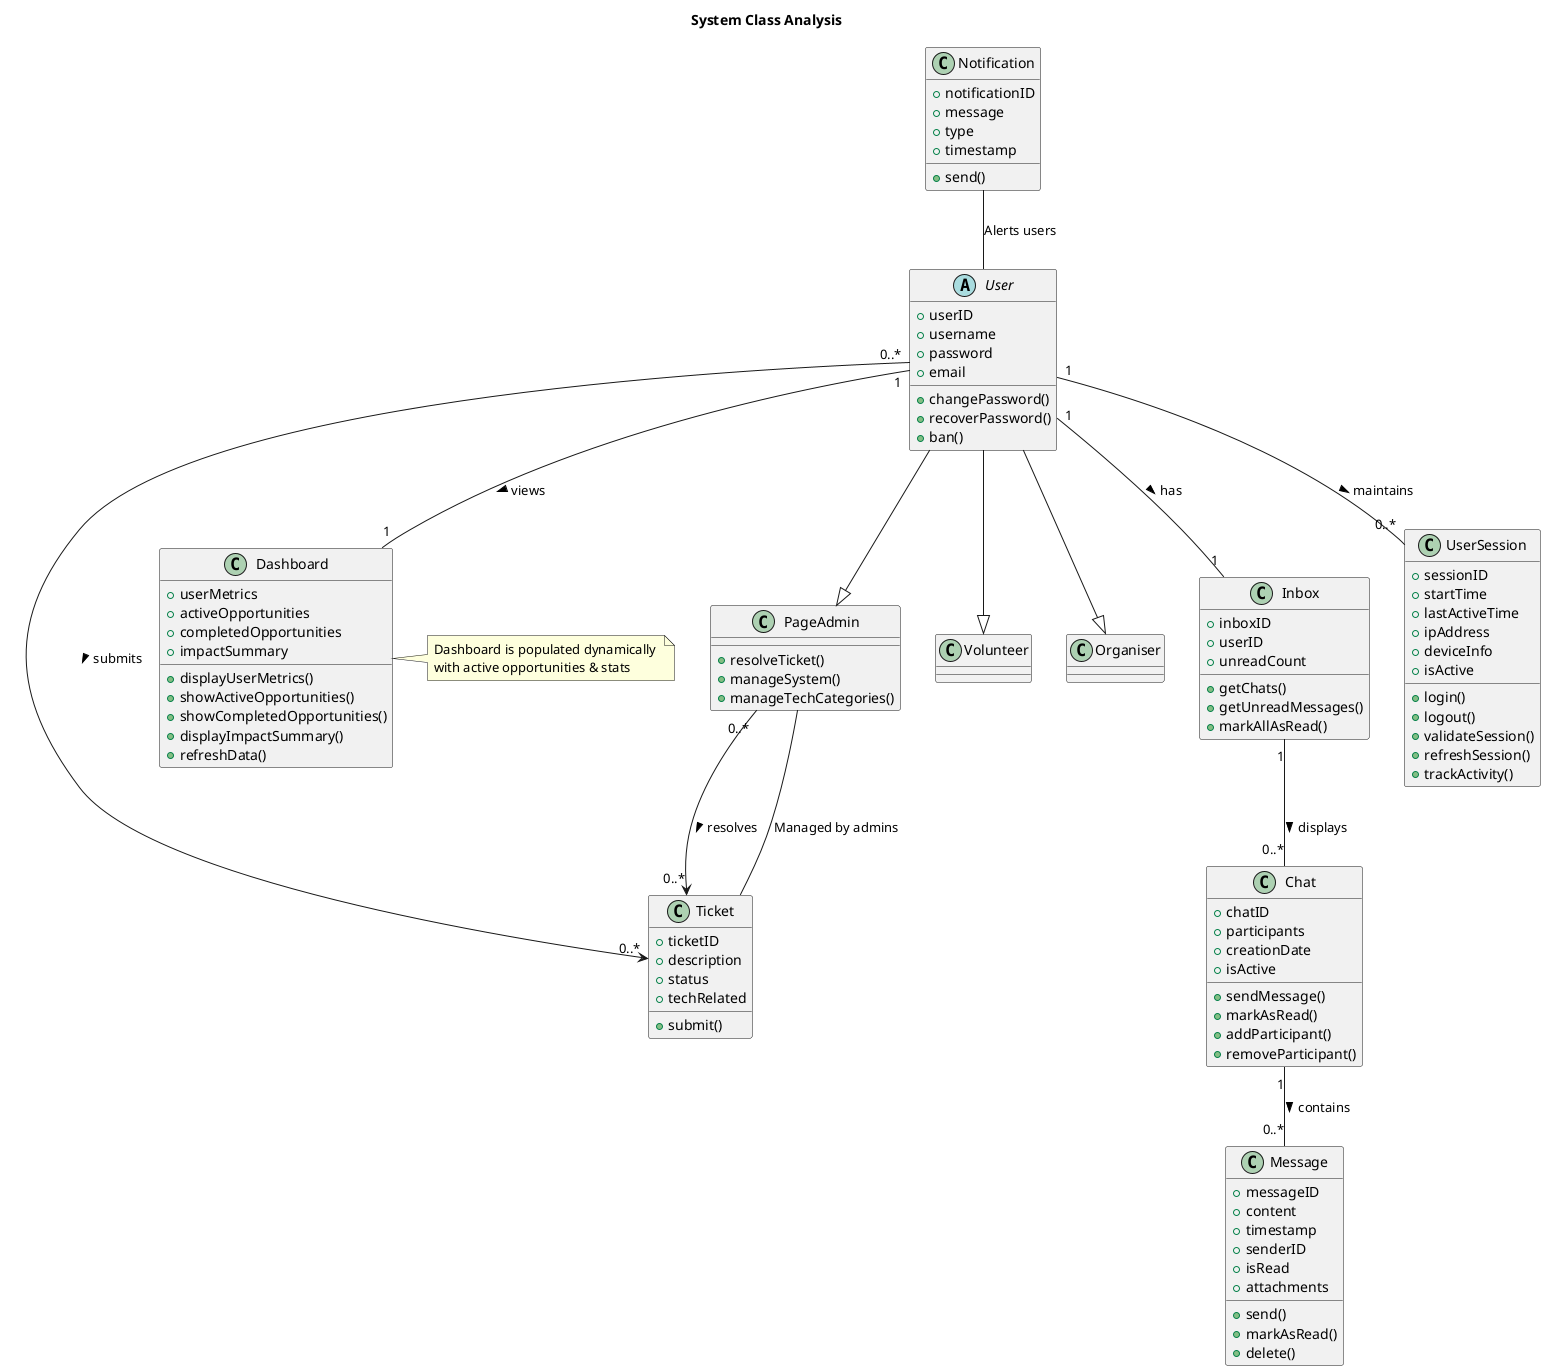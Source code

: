 @startuml
title System Class Analysis

abstract class User {
    +userID
    +username
    +password
    +email
    +changePassword()
    +recoverPassword()
    +ban()
}


class PageAdmin {
    +resolveTicket()
    +manageSystem()
    +manageTechCategories()
}


User --|> PageAdmin
User --|> Volunteer
User --|> Organiser


class Notification {
    +notificationID
    +message
    +type
    +timestamp
    +send()
}

class Chat {
    +chatID
    +participants
    +creationDate
    +isActive
    +sendMessage()
    +markAsRead()
    +addParticipant()
    +removeParticipant()
}

class Message {
    +messageID
    +content
    +timestamp
    +senderID
    +isRead
    +attachments
    +send()
    +markAsRead()
    +delete()
}

class Inbox {
    +inboxID
    +userID
    +unreadCount
    +getChats()
    +getUnreadMessages()
    +markAllAsRead()
}

Chat "1" -- "0..*" Message : "contains >"
User "1" -- "1" Inbox : "has >"
Inbox "1" -- "0..*" Chat : "displays >"

class Ticket {
    +ticketID
    +description
    +status
    +techRelated
    +submit()
}


class Dashboard {
    +userMetrics
    +activeOpportunities
    +completedOpportunities
    +impactSummary
    +displayUserMetrics()
    +showActiveOpportunities()
    +showCompletedOpportunities()
    +displayImpactSummary()
    +refreshData()
}
note right
    Dashboard is populated dynamically 
    with active opportunities & stats
end note

class UserSession {
    +sessionID
    +startTime
    +lastActiveTime
    +ipAddress
    +deviceInfo
    +isActive
    +login()
    +logout()
    +validateSession()
    +refreshSession()
    +trackActivity()
}

User "1" -- "0..*" UserSession : "maintains >"

User "1" -- "1" Dashboard : "views >"

Ticket "0..*" <- "0..*" User : "< submits"
Ticket -- PageAdmin : "Managed by admins"
PageAdmin "0..*" --> "0..*" Ticket : "resolves >"

Notification -- User : "Alerts users"


@enduml